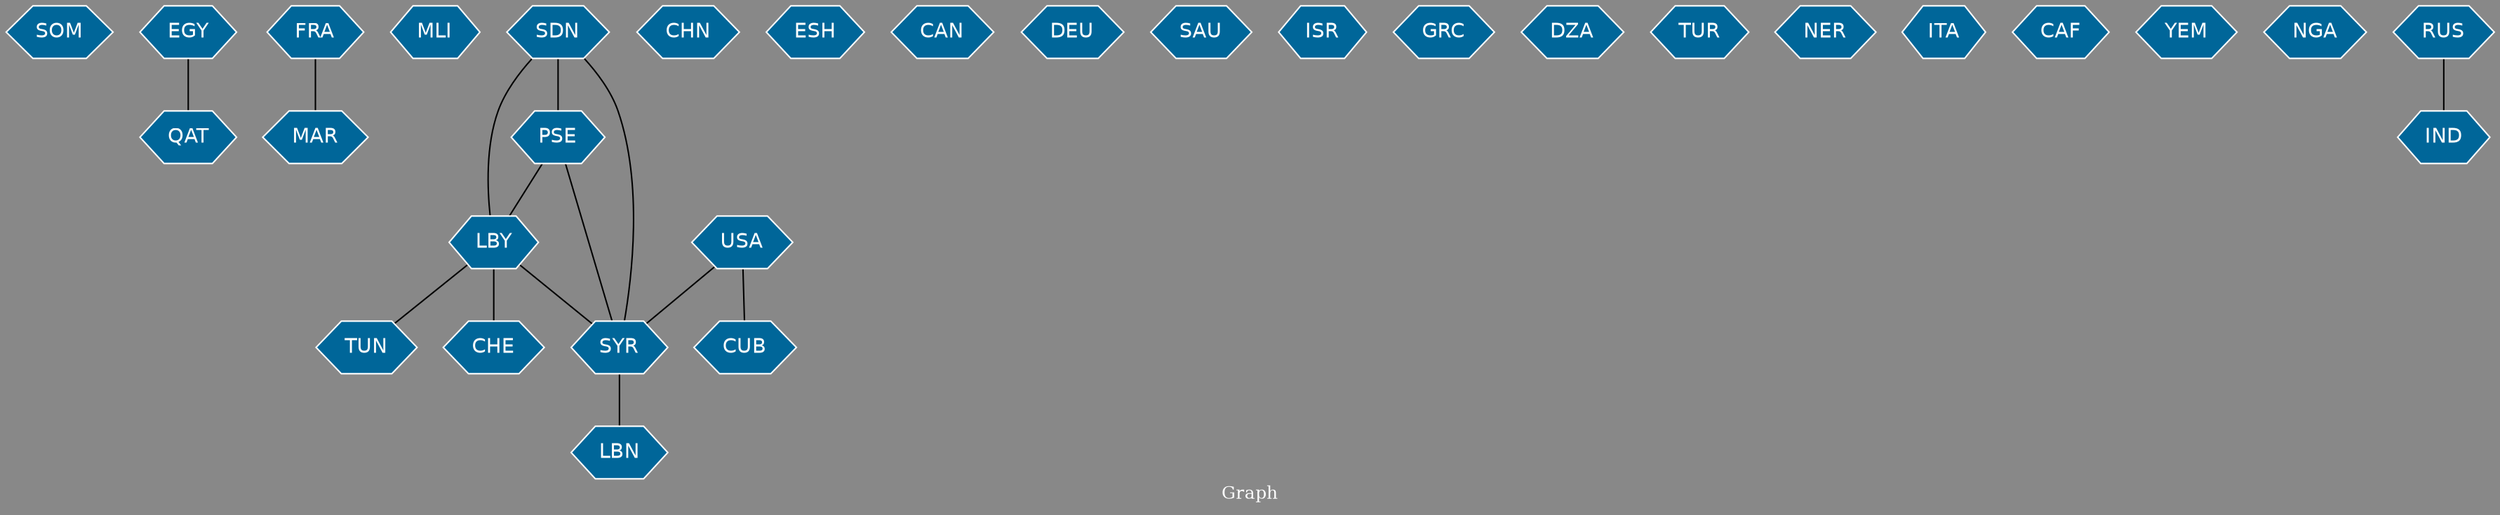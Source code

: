 // Countries together in item graph
graph {
	graph [bgcolor="#888888" fontcolor=white fontsize=12 label="Graph" outputorder=edgesfirst overlap=prism]
	node [color=white fillcolor="#006699" fontcolor=white fontname=Helvetica shape=hexagon style=filled]
	edge [arrowhead=open color=black fontcolor=white fontname=Courier fontsize=12]
		SOM [label=SOM]
		EGY [label=EGY]
		FRA [label=FRA]
		MLI [label=MLI]
		LBY [label=LBY]
		TUN [label=TUN]
		PSE [label=PSE]
		CHN [label=CHN]
		ESH [label=ESH]
		MAR [label=MAR]
		CAN [label=CAN]
		DEU [label=DEU]
		SDN [label=SDN]
		SYR [label=SYR]
		SAU [label=SAU]
		QAT [label=QAT]
		ISR [label=ISR]
		CHE [label=CHE]
		GRC [label=GRC]
		DZA [label=DZA]
		USA [label=USA]
		CUB [label=CUB]
		TUR [label=TUR]
		NER [label=NER]
		ITA [label=ITA]
		CAF [label=CAF]
		YEM [label=YEM]
		NGA [label=NGA]
		RUS [label=RUS]
		IND [label=IND]
		LBN [label=LBN]
			SDN -- PSE [weight=1]
			LBY -- TUN [weight=1]
			RUS -- IND [weight=1]
			EGY -- QAT [weight=1]
			SYR -- LBN [weight=1]
			SDN -- LBY [weight=1]
			PSE -- LBY [weight=1]
			USA -- CUB [weight=2]
			SDN -- SYR [weight=1]
			LBY -- SYR [weight=1]
			FRA -- MAR [weight=2]
			USA -- SYR [weight=2]
			LBY -- CHE [weight=1]
			PSE -- SYR [weight=1]
}